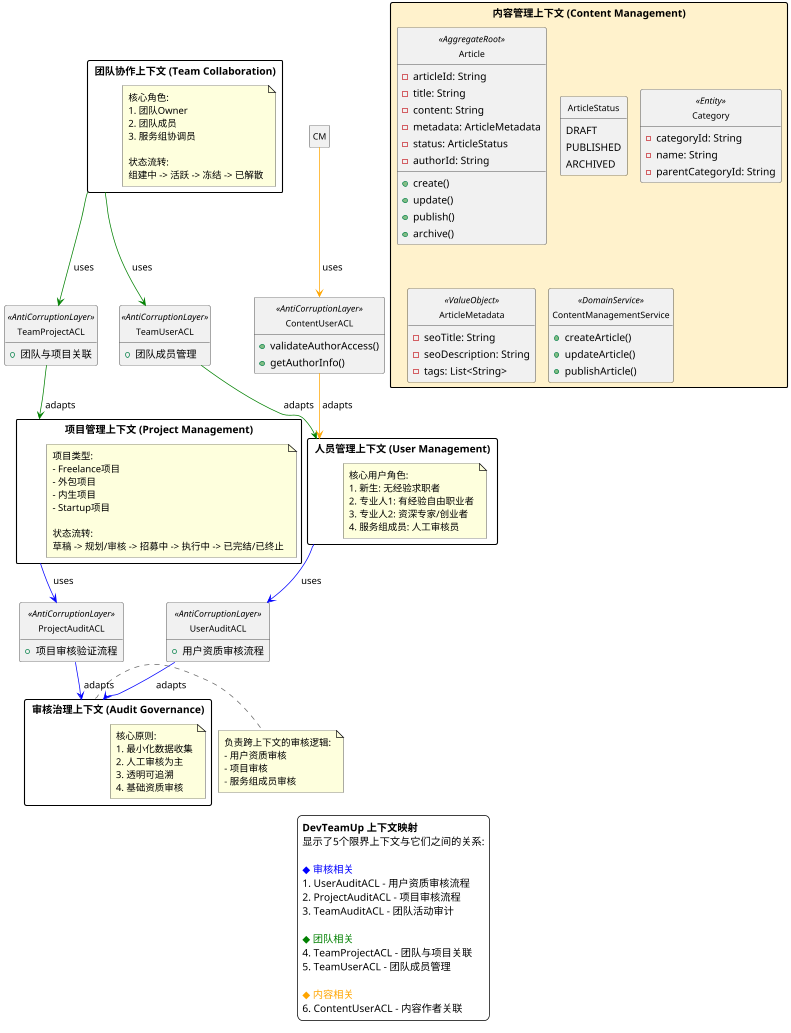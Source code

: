 @startuml main-class-diagram
' ========================
' 主图 - 限界上下文关系图
' ========================

' ========================
' 全局配置
' ========================
scale 0.7
!pragma layout smetana
skinparam dpi 100
skinparam maxMessageSize 100
skinparam defaultFontName "PingFang SC"
skinparam classFontSize 12
skinparam packageFontSize 14
skinparam linetype ortho
skinparam packageStyle rectangle
skinparam nodesep 60
skinparam ranksep 80
skinparam arrowColor #666666
skinparam backgroundColor white
skinparam shadowing false
skinparam padding 2
skinparam packageTitleAlignment center
hide empty members
hide circle

!define AggregateRoot <<(A,#ADD8E6) AggregateRoot>>
!define Entity <<(E,#90EE90) Entity>>
!define ValueObject <<(V,#DDA0DD) ValueObject>>
!define DomainService <<(S,#FFA07A) DomainService>>
!define ACL <<(L,#FFFF99) AntiCorruptionLayer>>

' ========================
' 限界上下文定义
' ========================
package "人员管理上下文 (User Management)" as UC {
  note as UserNote
    核心用户角色:
    1. 新生: 无经验求职者
    2. 专业人1: 有经验自由职业者
    3. 专业人2: 资深专家/创业者
    4. 服务组成员: 人工审核员
  end note
}

package "项目管理上下文 (Project Management)" as PM {
  note as ProjectNote
    项目类型:
    - Freelance项目
    - 外包项目
    - 内生项目
    - Startup项目
    
    状态流转:
    草稿 -> 规划/审核 -> 招募中 -> 执行中 -> 已完结/已终止
  end note
}

package "团队协作上下文 (Team Collaboration)" as TC {
  note as TeamNote
    核心角色:
    1. 团队Owner
    2. 团队成员
    3. 服务组协调员
    
    状态流转:
    组建中 -> 活跃 -> 冻结 -> 已解散
  end note
}

' 内容上下文定义
package "内容管理上下文 (Content Management)" #FFF2CC {
    class Article AggregateRoot {
        - articleId: String
        - title: String
        - content: String
        - metadata: ArticleMetadata
        - status: ArticleStatus
        - authorId: String
        + create()
        + update()
        + publish()
        + archive()
    }
    
    enum ArticleStatus {
        DRAFT
        PUBLISHED
        ARCHIVED
    }
    
    class Category Entity {
        - categoryId: String
        - name: String
        - parentCategoryId: String
    }
    
    class ArticleMetadata ValueObject {
        - seoTitle: String
        - seoDescription: String 
        - tags: List<String>
    }
    
    class ContentManagementService DomainService {
        + createArticle()
        + updateArticle()
        + publishArticle()
    }
}

package "审核治理上下文 (Audit Governance)" as AG {
  note as AuditNote
    核心原则:
    1. 最小化数据收集
    2. 人工审核为主
    3. 透明可追溯
    4. 基础资质审核
  end note
}

' ========================
' 定义反腐层
' ========================
together {
  class UserAuditACL ACL {
    + 用户资质审核流程
  }

  class ProjectAuditACL ACL {
    + 项目审核验证流程
  }
}

together {
  class TeamProjectACL ACL {
    + 团队与项目关联
  }

  class TeamUserACL ACL {
    + 团队成员管理
  }
}

class ContentUserACL ACL {
    + validateAuthorAccess()
    + getAuthorInfo()
}

' ========================
' 跨上下文关系
' ========================
' 用户与审核关系
UC -[#blue]-> UserAuditACL : uses >
UserAuditACL -[#blue]-> AG : adapts >

' 项目与审核关系
PM -[#blue]-> ProjectAuditACL : uses >
ProjectAuditACL -[#blue]-> AG : adapts >

' 团队与项目关系
TC -[#green]-> TeamProjectACL : uses >
TeamProjectACL -[#green]-> PM : adapts >

' 团队与用户关系
TC -[#green]-> TeamUserACL : uses >
TeamUserACL -[#green]-> UC : adapts >

' 内容与其他上下文的关系
CM -[#orange]-> ContentUserACL : uses >
ContentUserACL -[#orange]-> UC : adapts >

note right of AG
  负责跨上下文的审核逻辑:
  - 用户资质审核
  - 项目审核
  - 服务组成员审核
end note

legend bottom
  <b>DevTeamUp 上下文映射</b>
  显示了5个限界上下文与它们之间的关系:
  
  <color:#blue>◆ 审核相关</color>
  1. UserAuditACL - 用户资质审核流程
  2. ProjectAuditACL - 项目审核流程
  3. TeamAuditACL - 团队活动审计
  
  <color:#green>◆ 团队相关</color>
  4. TeamProjectACL - 团队与项目关联
  5. TeamUserACL - 团队成员管理
  
  <color:#orange>◆ 内容相关</color>
  6. ContentUserACL - 内容作者关联
endlegend

@enduml